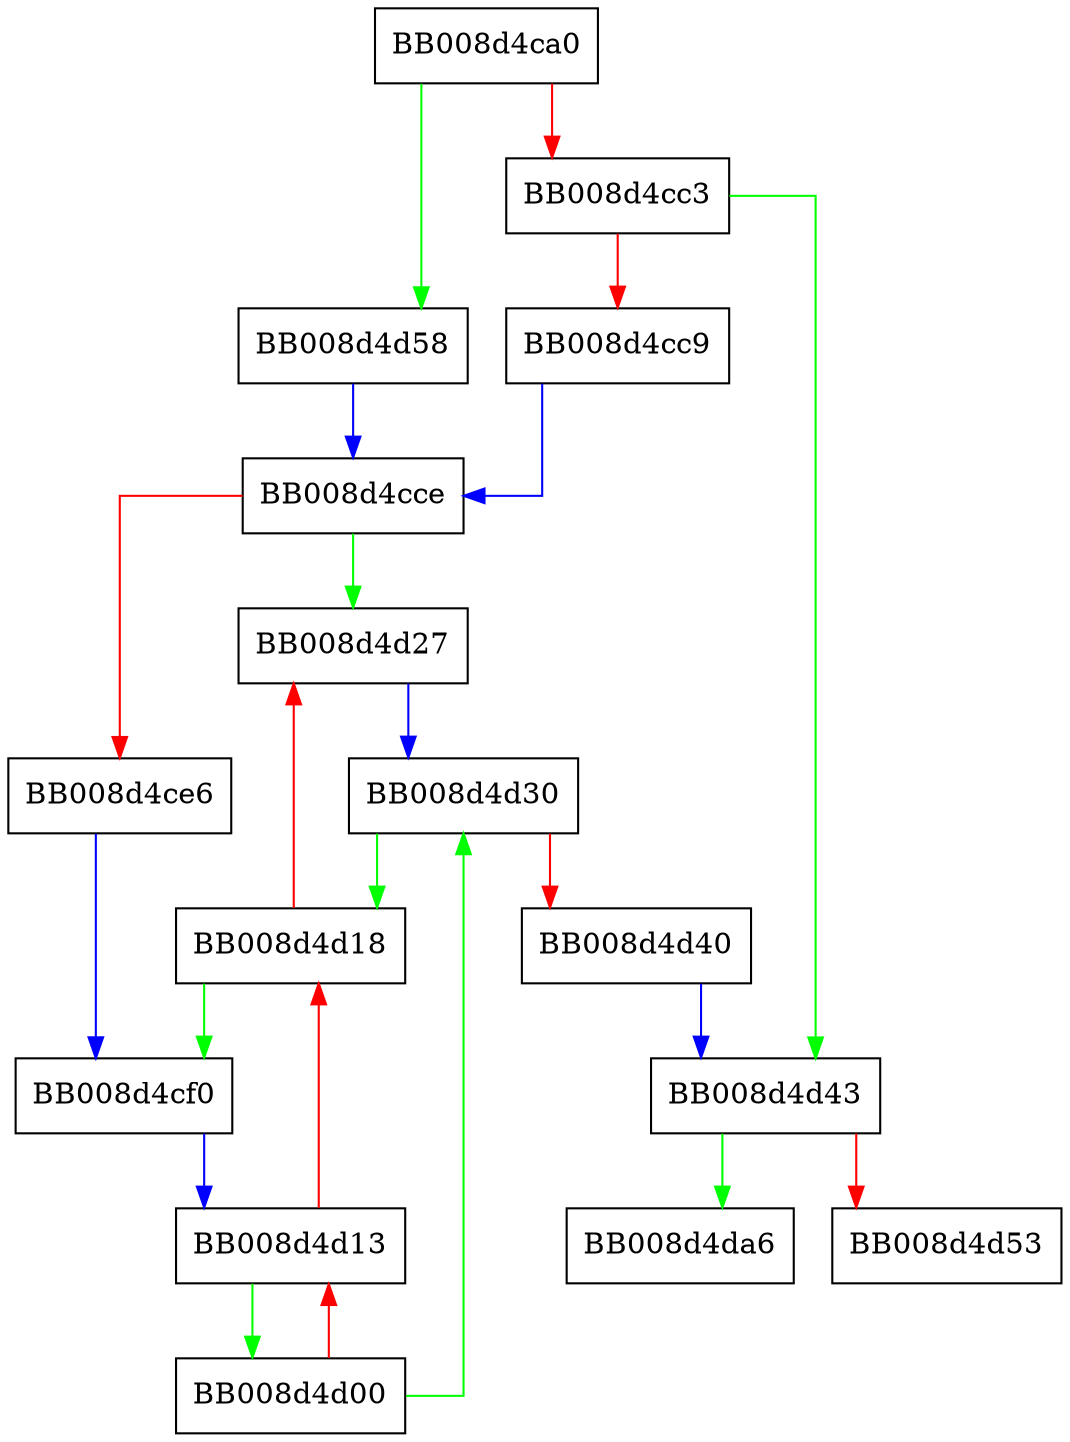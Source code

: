 digraph match_prefix {
  node [shape="box"];
  graph [splines=ortho];
  BB008d4ca0 -> BB008d4d58 [color="green"];
  BB008d4ca0 -> BB008d4cc3 [color="red"];
  BB008d4cc3 -> BB008d4d43 [color="green"];
  BB008d4cc3 -> BB008d4cc9 [color="red"];
  BB008d4cc9 -> BB008d4cce [color="blue"];
  BB008d4cce -> BB008d4d27 [color="green"];
  BB008d4cce -> BB008d4ce6 [color="red"];
  BB008d4ce6 -> BB008d4cf0 [color="blue"];
  BB008d4cf0 -> BB008d4d13 [color="blue"];
  BB008d4d00 -> BB008d4d30 [color="green"];
  BB008d4d00 -> BB008d4d13 [color="red"];
  BB008d4d13 -> BB008d4d00 [color="green"];
  BB008d4d13 -> BB008d4d18 [color="red"];
  BB008d4d18 -> BB008d4cf0 [color="green"];
  BB008d4d18 -> BB008d4d27 [color="red"];
  BB008d4d27 -> BB008d4d30 [color="blue"];
  BB008d4d30 -> BB008d4d18 [color="green"];
  BB008d4d30 -> BB008d4d40 [color="red"];
  BB008d4d40 -> BB008d4d43 [color="blue"];
  BB008d4d43 -> BB008d4da6 [color="green"];
  BB008d4d43 -> BB008d4d53 [color="red"];
  BB008d4d58 -> BB008d4cce [color="blue"];
}